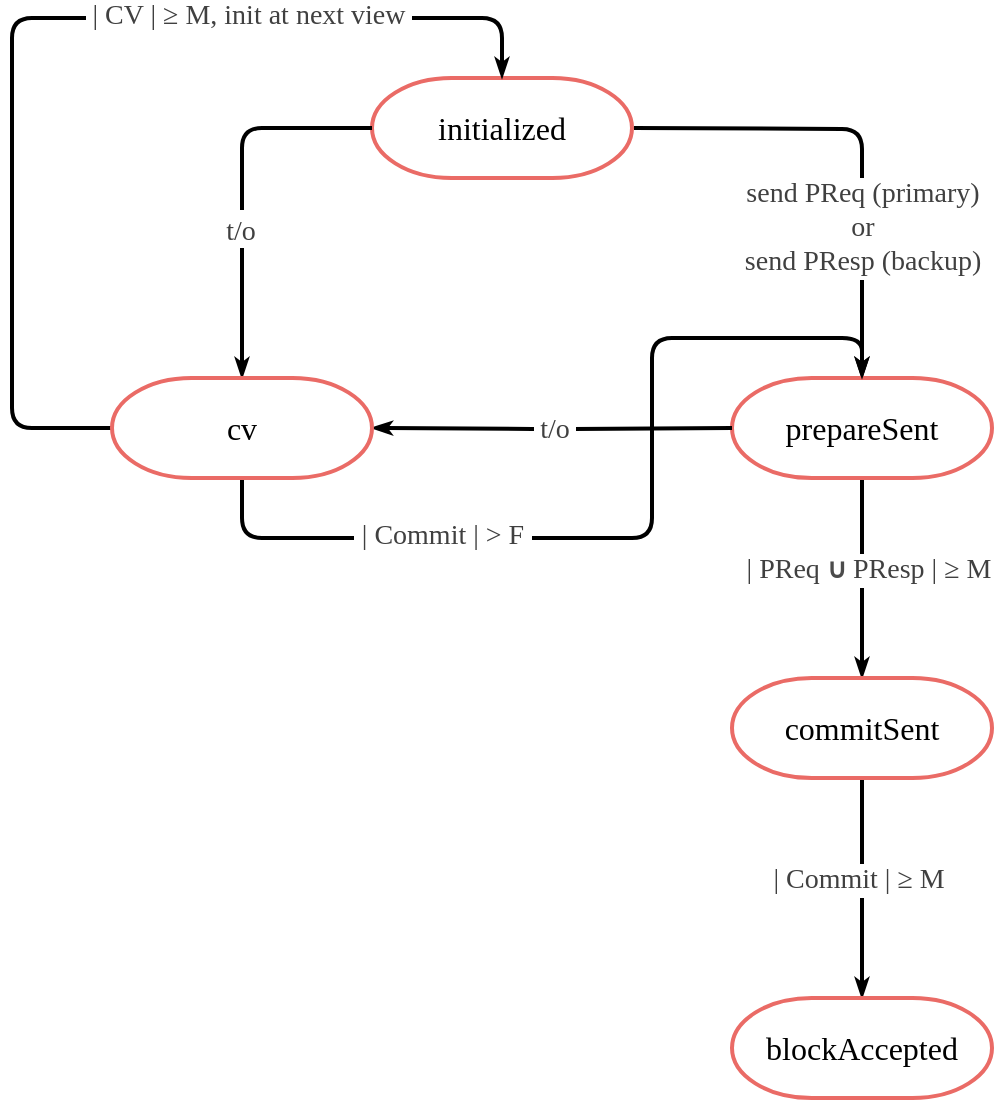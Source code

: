<mxfile version="20.8.20" type="google"><diagram name="Page-1" id="gx1AT7QsytIHyGW8taHa"><mxGraphModel grid="1" page="1" gridSize="10" guides="1" tooltips="1" connect="1" arrows="1" fold="1" pageScale="1" pageWidth="850" pageHeight="1100" math="0" shadow="0"><root><mxCell id="0"/><mxCell id="1" parent="0"/><mxCell id="zO6A_hVda2gypDU5CBnV-14" value="" style="edgeStyle=orthogonalEdgeStyle;rounded=1;jumpSize=8;orthogonalLoop=1;jettySize=auto;html=1;strokeWidth=2;fontFamily=Comic Sans MS;fontSize=16;fontColor=#404040;startArrow=none;startFill=0;endArrow=classicThin;endFill=1;startSize=4;endSize=4;entryX=0.5;entryY=0;entryDx=0;entryDy=0;entryPerimeter=0;" edge="1" parent="1" target="zO6A_hVda2gypDU5CBnV-6"><mxGeometry relative="1" as="geometry"><mxPoint x="471" y="35" as="sourcePoint"/><mxPoint x="590" y="160" as="targetPoint"/></mxGeometry></mxCell><mxCell id="zO6A_hVda2gypDU5CBnV-15" value="&lt;div style=&quot;font-size: 14px;&quot;&gt;&lt;font style=&quot;font-size: 14px;&quot;&gt;send PReq (primary)&lt;/font&gt;&lt;/div&gt;&lt;div style=&quot;font-size: 14px;&quot;&gt;&lt;font style=&quot;font-size: 14px;&quot;&gt;or&lt;/font&gt;&lt;/div&gt;&lt;div style=&quot;font-size: 14px;&quot;&gt;&lt;font style=&quot;font-size: 14px;&quot;&gt;send PResp (backup)&lt;br&gt;&lt;/font&gt;&lt;/div&gt;" style="edgeLabel;html=1;align=center;verticalAlign=middle;resizable=0;points=[];fontSize=16;fontFamily=Comic Sans MS;fontColor=#404040;" connectable="0" vertex="1" parent="zO6A_hVda2gypDU5CBnV-14"><mxGeometry x="0.175" y="3" relative="1" as="geometry"><mxPoint x="-3" y="23" as="offset"/></mxGeometry></mxCell><mxCell id="zO6A_hVda2gypDU5CBnV-3" value="&lt;font style=&quot;font-size: 16px;&quot; face=&quot;Comic Sans MS&quot;&gt;initialized&lt;/font&gt;" style="strokeWidth=2;html=1;shape=mxgraph.flowchart.terminator;whiteSpace=wrap;fontFamily=Georgia;fontSize=16;strokeColor=#EA6B66;" vertex="1" parent="1"><mxGeometry x="340" y="10" width="130" height="50" as="geometry"/></mxCell><mxCell id="zO6A_hVda2gypDU5CBnV-23" style="edgeStyle=orthogonalEdgeStyle;rounded=1;jumpSize=8;orthogonalLoop=1;jettySize=auto;html=1;entryX=0.5;entryY=0;entryDx=0;entryDy=0;entryPerimeter=0;strokeWidth=2;fontFamily=Comic Sans MS;fontSize=14;fontColor=#404040;startArrow=none;startFill=0;endArrow=classicThin;endFill=1;startSize=4;endSize=4;" edge="1" parent="1" source="zO6A_hVda2gypDU5CBnV-6" target="zO6A_hVda2gypDU5CBnV-7"><mxGeometry relative="1" as="geometry"/></mxCell><mxCell id="zO6A_hVda2gypDU5CBnV-24" value="| PReq &lt;strong style=&quot;font-family: noto_regular; color: rgb(75, 75, 75); font-size: 10pt;&quot;&gt;∪ &lt;/strong&gt;PResp | ≥ M&lt;span style=&quot;font-family: noto_regular; color: rgb(75, 75, 75); font-size: 10pt;&quot;&gt;&lt;/span&gt;" style="edgeLabel;html=1;align=center;verticalAlign=middle;resizable=0;points=[];fontSize=14;fontFamily=Comic Sans MS;fontColor=#404040;" connectable="0" vertex="1" parent="zO6A_hVda2gypDU5CBnV-23"><mxGeometry x="-0.24" y="-1" relative="1" as="geometry"><mxPoint x="4" y="8" as="offset"/></mxGeometry></mxCell><mxCell id="zO6A_hVda2gypDU5CBnV-6" value="prepareSent" style="strokeWidth=2;html=1;shape=mxgraph.flowchart.terminator;whiteSpace=wrap;fontFamily=Georgia;fontSize=16;strokeColor=#EA6B66;" vertex="1" parent="1"><mxGeometry x="520" y="160" width="130" height="50" as="geometry"/></mxCell><mxCell id="zO6A_hVda2gypDU5CBnV-25" style="edgeStyle=orthogonalEdgeStyle;rounded=1;jumpSize=8;orthogonalLoop=1;jettySize=auto;html=1;entryX=0.5;entryY=0;entryDx=0;entryDy=0;entryPerimeter=0;strokeWidth=2;fontFamily=Comic Sans MS;fontSize=14;fontColor=#404040;startArrow=none;startFill=0;endArrow=classicThin;endFill=1;startSize=4;endSize=4;" edge="1" parent="1" source="zO6A_hVda2gypDU5CBnV-7" target="zO6A_hVda2gypDU5CBnV-8"><mxGeometry relative="1" as="geometry"/></mxCell><mxCell id="zO6A_hVda2gypDU5CBnV-26" value="| Commit | ≥ M" style="edgeLabel;html=1;align=center;verticalAlign=middle;resizable=0;points=[];fontSize=14;fontFamily=Comic Sans MS;fontColor=#404040;" connectable="0" vertex="1" parent="zO6A_hVda2gypDU5CBnV-25"><mxGeometry x="-0.182" y="-2" relative="1" as="geometry"><mxPoint y="6" as="offset"/></mxGeometry></mxCell><mxCell id="zO6A_hVda2gypDU5CBnV-7" value="commitSent" style="strokeWidth=2;html=1;shape=mxgraph.flowchart.terminator;whiteSpace=wrap;fontFamily=Georgia;fontSize=16;strokeColor=#EA6B66;" vertex="1" parent="1"><mxGeometry x="520" y="310" width="130" height="50" as="geometry"/></mxCell><mxCell id="zO6A_hVda2gypDU5CBnV-8" value="blockAccepted" style="strokeWidth=2;html=1;shape=mxgraph.flowchart.terminator;whiteSpace=wrap;fontFamily=Georgia;fontSize=16;strokeColor=#EA6B66;" vertex="1" parent="1"><mxGeometry x="520" y="470" width="130" height="50" as="geometry"/></mxCell><mxCell id="zO6A_hVda2gypDU5CBnV-11" value="" style="edgeStyle=orthogonalEdgeStyle;rounded=1;orthogonalLoop=1;jettySize=auto;html=1;fontFamily=Comic Sans MS;fontSize=16;entryX=0;entryY=0.5;entryDx=0;entryDy=0;entryPerimeter=0;endSize=4;startSize=4;jumpSize=8;strokeWidth=2;startArrow=classicThin;startFill=1;endArrow=none;endFill=0;" edge="1" parent="1" source="zO6A_hVda2gypDU5CBnV-9" target="zO6A_hVda2gypDU5CBnV-3"><mxGeometry relative="1" as="geometry"><mxPoint x="275" y="85" as="targetPoint"/></mxGeometry></mxCell><mxCell id="zO6A_hVda2gypDU5CBnV-12" value="&lt;font style=&quot;font-size: 14px;&quot;&gt;t/o&lt;/font&gt;" style="edgeLabel;html=1;align=center;verticalAlign=middle;resizable=0;points=[];fontSize=16;fontFamily=Comic Sans MS;fontColor=#404040;" connectable="0" vertex="1" parent="zO6A_hVda2gypDU5CBnV-11"><mxGeometry x="-0.212" y="1" relative="1" as="geometry"><mxPoint as="offset"/></mxGeometry></mxCell><mxCell id="zO6A_hVda2gypDU5CBnV-16" value="&amp;nbsp;t/o&amp;nbsp; " style="edgeStyle=orthogonalEdgeStyle;rounded=1;jumpSize=8;orthogonalLoop=1;jettySize=auto;html=1;entryX=0;entryY=0.5;entryDx=0;entryDy=0;entryPerimeter=0;strokeWidth=2;fontFamily=Comic Sans MS;fontSize=14;fontColor=#404040;startArrow=classicThin;startFill=1;endArrow=none;endFill=0;startSize=4;endSize=4;" edge="1" parent="1" target="zO6A_hVda2gypDU5CBnV-6"><mxGeometry relative="1" as="geometry"><mxPoint x="340" y="185" as="sourcePoint"/><mxPoint x="470" y="185" as="targetPoint"/></mxGeometry></mxCell><mxCell id="zO6A_hVda2gypDU5CBnV-17" style="edgeStyle=orthogonalEdgeStyle;rounded=1;jumpSize=8;orthogonalLoop=1;jettySize=auto;html=1;entryX=0.5;entryY=0;entryDx=0;entryDy=0;entryPerimeter=0;strokeWidth=2;fontFamily=Comic Sans MS;fontSize=14;fontColor=#404040;startArrow=none;startFill=0;endArrow=classicThin;endFill=1;startSize=4;endSize=4;" edge="1" parent="1" source="zO6A_hVda2gypDU5CBnV-9" target="zO6A_hVda2gypDU5CBnV-6"><mxGeometry relative="1" as="geometry"><Array as="points"><mxPoint x="275" y="240"/><mxPoint x="480" y="240"/><mxPoint x="480" y="140"/><mxPoint x="585" y="140"/></Array></mxGeometry></mxCell><mxCell id="zO6A_hVda2gypDU5CBnV-22" value="&amp;nbsp;| Commit | &amp;gt; F&amp;nbsp; " style="edgeLabel;html=1;align=center;verticalAlign=middle;resizable=0;points=[];fontSize=14;fontFamily=Comic Sans MS;fontColor=#404040;" connectable="0" vertex="1" parent="zO6A_hVda2gypDU5CBnV-17"><mxGeometry x="-0.4" y="1" relative="1" as="geometry"><mxPoint x="-8" as="offset"/></mxGeometry></mxCell><mxCell id="zO6A_hVda2gypDU5CBnV-27" style="edgeStyle=orthogonalEdgeStyle;rounded=1;jumpSize=8;orthogonalLoop=1;jettySize=auto;html=1;entryX=0.5;entryY=0;entryDx=0;entryDy=0;entryPerimeter=0;strokeWidth=2;fontFamily=Comic Sans MS;fontSize=14;fontColor=#404040;startArrow=none;startFill=0;endArrow=classicThin;endFill=1;startSize=4;endSize=4;" edge="1" parent="1" source="zO6A_hVda2gypDU5CBnV-9" target="zO6A_hVda2gypDU5CBnV-3"><mxGeometry relative="1" as="geometry"><Array as="points"><mxPoint x="160" y="185"/><mxPoint x="160" y="-20"/><mxPoint x="405" y="-20"/></Array></mxGeometry></mxCell><mxCell id="zO6A_hVda2gypDU5CBnV-28" value="&amp;nbsp;| CV | ≥ M, init at next view&amp;nbsp; " style="edgeLabel;html=1;align=center;verticalAlign=middle;resizable=0;points=[];fontSize=14;fontFamily=Comic Sans MS;fontColor=#404040;" connectable="0" vertex="1" parent="zO6A_hVda2gypDU5CBnV-27"><mxGeometry x="0.229" y="-3" relative="1" as="geometry"><mxPoint x="47" y="-4" as="offset"/></mxGeometry></mxCell><mxCell id="zO6A_hVda2gypDU5CBnV-9" value="cv" style="strokeWidth=2;html=1;shape=mxgraph.flowchart.terminator;whiteSpace=wrap;fontFamily=Georgia;fontSize=16;strokeColor=#EA6B66;" vertex="1" parent="1"><mxGeometry x="210" y="160" width="130" height="50" as="geometry"/></mxCell></root></mxGraphModel></diagram></mxfile>